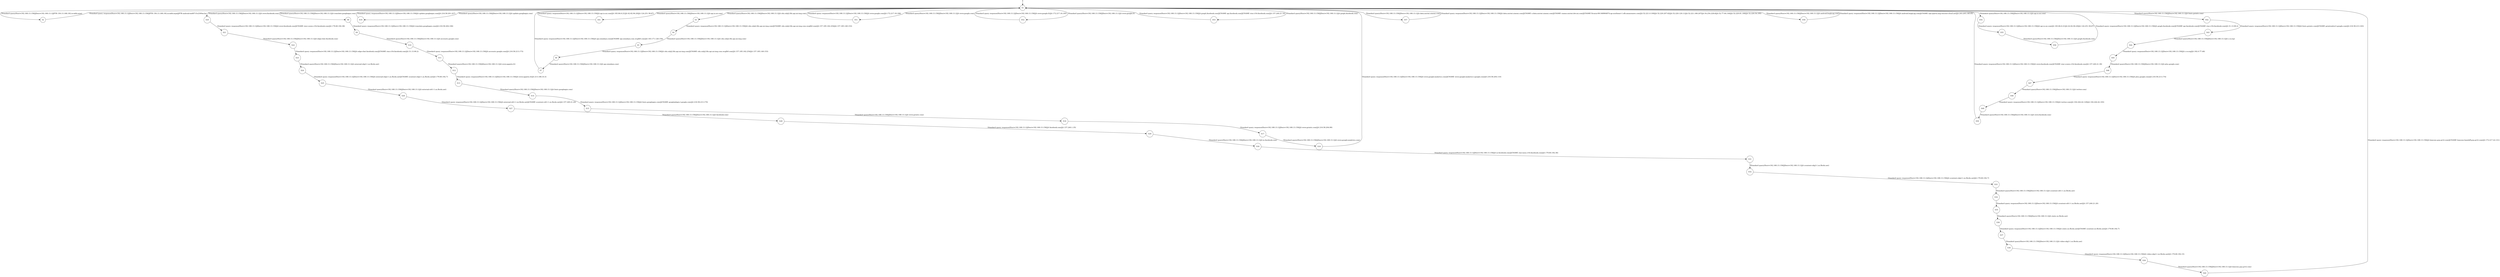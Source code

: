digraph LTS {
S00[shape=point]
S1[label=S1,shape=circle];
S2[label=S2,shape=circle];
S3[label=S3,shape=circle];
S4[label=S4,shape=circle];
S5[label=S5,shape=circle];
S6[label=S6,shape=circle];
S7[label=S7,shape=circle];
S8[label=S8,shape=circle];
S9[label=S9,shape=circle];
S10[label=S10,shape=circle];
S11[label=S11,shape=circle];
S12[label=S12,shape=circle];
S13[label=S13,shape=circle];
S14[label=S14,shape=circle];
S15[label=S15,shape=circle];
S16[label=S16,shape=circle];
S17[label=S17,shape=circle];
S18[label=S18,shape=circle];
S19[label=S19,shape=circle];
S20[label=S20,shape=circle];
S21[label=S21,shape=circle];
S22[label=S22,shape=circle];
S23[label=S23,shape=circle];
S24[label=S24,shape=circle];
S25[label=S25,shape=circle];
S26[label=S26,shape=circle];
S27[label=S27,shape=circle];
S28[label=S28,shape=circle];
S29[label=S29,shape=circle];
S30[label=S30,shape=circle];
S31[label=S31,shape=circle];
S32[label=S32,shape=circle];
S33[label=S33,shape=circle];
S34[label=S34,shape=circle];
S35[label=S35,shape=circle];
S36[label=S36,shape=circle];
S37[label=S37,shape=circle];
S38[label=S38,shape=circle];
S39[label=S39,shape=circle];
S40[label=S40,shape=circle];
S41[label=S41,shape=circle];
S42[label=S42,shape=circle];
S43[label=S43,shape=circle];
S44[label=S44,shape=circle];
S45[label=S45,shape=circle];
S46[label=S46,shape=circle];
S47[label=S47,shape=circle];
S48[label=S48,shape=circle];
S49[label=S49,shape=circle];
S50[label=S50,shape=circle];
S51[label=S51,shape=circle];
S52[label=S52,shape=circle];
S53[label=S53,shape=circle];
S54[label=S54,shape=circle];
S55[label=S55,shape=circle];
S56[label=S56,shape=circle];
S57[label=S57,shape=circle];
S58[label=S58,shape=circle];
S00 -> S1
S1 -> S2[label ="?Standard query(Host=192.168.13.156|||Dest=192.168.13.1|||PTR 156.13.168.192.in-addr.arpa)"];
S1 -> S3[label ="?Standard query(Host=192.168.13.156|||Dest=192.168.13.1|||A cdn.cnbj2.fds.api.mi-img.com)"];
S1 -> S8[label ="?Standard query(Host=192.168.13.156|||Dest=192.168.13.1|||A translate.googleapis.com)"];
S1 -> S19[label ="?Standard query(Host=192.168.13.156|||Dest=192.168.13.1|||A update.googleapis.com)"];
S1 -> S20[label ="?Standard query(Host=192.168.13.156|||Dest=192.168.13.1|||A www.facebook.com)"];
S1 -> S41[label ="?Standard query(Host=192.168.13.156|||Dest=192.168.13.1|||A api.io.mi.com)"];
S1 -> S42[label ="?Standard query(Host=192.168.13.156|||Dest=192.168.13.1|||A fonts.gstatic.com)"];
S1 -> S51[label ="?Standard query(Host=192.168.13.156|||Dest=192.168.13.1|||A www.google.com)"];
S1 -> S52[label ="?Standard query(Host=192.168.13.156|||Dest=192.168.13.1|||A www.google.fr)"];
S1 -> S53[label ="?Standard query(Host=192.168.13.156|||Dest=192.168.13.1|||A graph.facebook.com)"];
S1 -> S54[label ="?Standard query(Host=192.168.13.156|||Dest=192.168.13.1|||A api.io.mi.com)"];
S1 -> S57[label ="?Standard query(Host=192.168.13.156|||Dest=192.168.13.1|||A data.mistat.xiaomi.com)"];
S1 -> S58[label ="?Standard query(Host=192.168.13.156|||Dest=192.168.13.1|||A android.bugly.qq.com)"];
S2 -> S1[label ="!Standard query response(Host=192.168.13.1|||Dest=192.168.13.156|||PTR 156.13.168.192.in-addr.arpa|||PTR android-ea48715c2300ac2a)"];
S3 -> S4[label ="!Standard query response(Host=192.168.13.1|||Dest=192.168.13.156|||A cdn.cnbj2.fds.api.mi-img.com|||CNAME cdn.cnbj2.fds.api.mi-img.com.wsglb0.com|||A 157.185.162.254|||A 157.185.149.153)"];
S4 -> S5[label ="?Standard query(Host=192.168.13.156|||Dest=192.168.13.1|||A cdn.cnbj2.fds.api.mi-img.com)"];
S5 -> S6[label ="!Standard query response(Host=192.168.13.1|||Dest=192.168.13.156|||A cdn.cnbj2.fds.api.mi-img.com|||CNAME cdn.cnbj2.fds.api.mi-img.com.wsglb0.com|||A 157.185.162.254|||A 157.185.149.153)"];
S6 -> S7[label ="?Standard query(Host=192.168.13.156|||Dest=192.168.13.1|||A api.ximalaya.com)"];
S7 -> S1[label ="!Standard query response(Host=192.168.13.1|||Dest=192.168.13.156|||A api.ximalaya.com|||CNAME api.ximalaya.com.wsglb0.com|||A 163.171.128.150)"];
S8 -> S9[label ="!Standard query response(Host=192.168.13.1|||Dest=192.168.13.156|||A translate.googleapis.com|||A 216.58.204.106)"];
S9 -> S10[label ="?Standard query(Host=192.168.13.156|||Dest=192.168.13.1|||A accounts.google.com)"];
S10 -> S11[label ="!Standard query response(Host=192.168.13.1|||Dest=192.168.13.156|||A accounts.google.com|||A 216.58.213.173)"];
S11 -> S12[label ="?Standard query(Host=192.168.13.156|||Dest=192.168.13.1|||A www.agaetis.fr)"];
S12 -> S13[label ="!Standard query response(Host=192.168.13.1|||Dest=192.168.13.156|||A www.agaetis.fr|||A 213.186.33.3)"];
S13 -> S14[label ="?Standard query(Host=192.168.13.156|||Dest=192.168.13.1|||A fonts.googleapis.com)"];
S14 -> S15[label ="!Standard query response(Host=192.168.13.1|||Dest=192.168.13.156|||A fonts.googleapis.com|||CNAME googleadapis.l.google.com|||A 216.58.213.170)"];
S15 -> S16[label ="?Standard query(Host=192.168.13.156|||Dest=192.168.13.1|||A www.gstatic.com)"];
S16 -> S17[label ="!Standard query response(Host=192.168.13.1|||Dest=192.168.13.156|||A www.gstatic.com|||A 216.58.204.99)"];
S17 -> S18[label ="?Standard query(Host=192.168.13.156|||Dest=192.168.13.1|||A www.google-analytics.com)"];
S18 -> S1[label ="!Standard query response(Host=192.168.13.1|||Dest=192.168.13.156|||A www.google-analytics.com|||CNAME www-google-analytics.l.google.com|||A 216.58.204.110)"];
S19 -> S1[label ="!Standard query response(Host=192.168.13.1|||Dest=192.168.13.156|||A update.googleapis.com|||A 216.58.201.227)"];
S20 -> S21[label ="!Standard query response(Host=192.168.13.1|||Dest=192.168.13.156|||A www.facebook.com|||CNAME star-z-mini.c10r.facebook.com|||A 179.60.192.38)"];
S21 -> S22[label ="?Standard query(Host=192.168.13.156|||Dest=192.168.13.1|||A edge-chat.facebook.com)"];
S22 -> S23[label ="!Standard query response(Host=192.168.13.1|||Dest=192.168.13.156|||A edge-chat.facebook.com|||CNAME star.c10r.facebook.com|||A 31.13.90.2)"];
S23 -> S24[label ="?Standard query(Host=192.168.13.156|||Dest=192.168.13.1|||A external-cdg2-1.xx.fbcdn.net)"];
S24 -> S25[label ="!Standard query response(Host=192.168.13.1|||Dest=192.168.13.156|||A external-cdg2-1.xx.fbcdn.net|||CNAME scontent-cdg2-1.xx.fbcdn.net|||A 179.60.192.7)"];
S25 -> S26[label ="?Standard query(Host=192.168.13.156|||Dest=192.168.13.1|||A external-cdt1-1.xx.fbcdn.net)"];
S26 -> S27[label ="!Standard query response(Host=192.168.13.1|||Dest=192.168.13.156|||A external-cdt1-1.xx.fbcdn.net|||CNAME scontent-cdt1-1.xx.fbcdn.net|||A 157.240.21.20)"];
S27 -> S28[label ="?Standard query(Host=192.168.13.156|||Dest=192.168.13.1|||A facebook.com)"];
S28 -> S29[label ="!Standard query response(Host=192.168.13.1|||Dest=192.168.13.156|||A facebook.com|||A 157.240.1.35)"];
S29 -> S30[label ="?Standard query(Host=192.168.13.156|||Dest=192.168.13.1|||A m.facebook.com)"];
S30 -> S31[label ="!Standard query response(Host=192.168.13.1|||Dest=192.168.13.156|||A m.facebook.com|||CNAME star-mini.c10r.facebook.com|||A 179.60.192.36)"];
S31 -> S32[label ="?Standard query(Host=192.168.13.156|||Dest=192.168.13.1|||A scontent-cdg2-1.xx.fbcdn.net)"];
S32 -> S33[label ="!Standard query response(Host=192.168.13.1|||Dest=192.168.13.156|||A scontent-cdg2-1.xx.fbcdn.net|||A 179.60.192.7)"];
S33 -> S34[label ="?Standard query(Host=192.168.13.156|||Dest=192.168.13.1|||A scontent-cdt1-1.xx.fbcdn.net)"];
S34 -> S35[label ="!Standard query response(Host=192.168.13.1|||Dest=192.168.13.156|||A scontent-cdt1-1.xx.fbcdn.net|||A 157.240.21.20)"];
S35 -> S36[label ="?Standard query(Host=192.168.13.156|||Dest=192.168.13.1|||A static.xx.fbcdn.net)"];
S36 -> S37[label ="!Standard query response(Host=192.168.13.1|||Dest=192.168.13.156|||A static.xx.fbcdn.net|||CNAME scontent.xx.fbcdn.net|||A 179.60.192.7)"];
S37 -> S38[label ="?Standard query(Host=192.168.13.156|||Dest=192.168.13.1|||A video-cdg2-1.xx.fbcdn.net)"];
S38 -> S39[label ="!Standard query response(Host=192.168.13.1|||Dest=192.168.13.156|||A video-cdg2-1.xx.fbcdn.net|||A 179.60.192.15)"];
S39 -> S40[label ="?Standard query(Host=192.168.13.156|||Dest=192.168.13.1|||A beacons.gcp.gvt2.com)"];
S40 -> S1[label ="!Standard query response(Host=192.168.13.1|||Dest=192.168.13.156|||A beacons.gcp.gvt2.com|||CNAME beacons-handoff.gcp.gvt2.com|||A 172.217.22.131)"];
S41 -> S1[label ="!Standard query response(Host=192.168.13.1|||Dest=192.168.13.156|||A api.io.mi.com|||A 183.84.6.21|||A 42.62.94.20|||A 124.251.58.87)"];
S42 -> S43[label ="!Standard query response(Host=192.168.13.1|||Dest=192.168.13.156|||A fonts.gstatic.com|||CNAME gstaticadssl.l.google.com|||A 216.58.213.163)"];
S43 -> S44[label ="?Standard query(Host=192.168.13.156|||Dest=192.168.13.1|||A s.w.org)"];
S44 -> S45[label ="!Standard query response(Host=192.168.13.1|||Dest=192.168.13.156|||A s.w.org|||A 192.0.77.48)"];
S45 -> S46[label ="?Standard query(Host=192.168.13.156|||Dest=192.168.13.1|||A plus.google.com)"];
S46 -> S47[label ="!Standard query response(Host=192.168.13.1|||Dest=192.168.13.156|||A plus.google.com|||A 216.58.213.174)"];
S47 -> S48[label ="?Standard query(Host=192.168.13.156|||Dest=192.168.13.1|||A twitter.com)"];
S48 -> S49[label ="!Standard query response(Host=192.168.13.1|||Dest=192.168.13.156|||A twitter.com|||A 104.244.42.129|||A 104.244.42.193)"];
S49 -> S50[label ="?Standard query(Host=192.168.13.156|||Dest=192.168.13.1|||A www.facebook.com)"];
S50 -> S1[label ="!Standard query response(Host=192.168.13.1|||Dest=192.168.13.156|||A www.facebook.com|||CNAME star-z-mini.c10r.facebook.com|||A 157.240.21.39)"];
S51 -> S1[label ="!Standard query response(Host=192.168.13.1|||Dest=192.168.13.156|||A www.google.com|||A 172.217.18.196)"];
S52 -> S1[label ="!Standard query response(Host=192.168.13.1|||Dest=192.168.13.156|||A www.google.fr|||A 172.217.18.195)"];
S53 -> S1[label ="!Standard query response(Host=192.168.13.1|||Dest=192.168.13.156|||A graph.facebook.com|||CNAME api.facebook.com|||CNAME star.c10r.facebook.com|||A 157.240.21.16)"];
S54 -> S55[label ="!Standard query response(Host=192.168.13.1|||Dest=192.168.13.156|||A api.io.mi.com|||A 183.84.6.21|||A 42.62.94.20|||A 124.251.58.87)"];
S55 -> S56[label ="?Standard query(Host=192.168.13.156|||Dest=192.168.13.1|||A graph.facebook.com)"];
S56 -> S1[label ="!Standard query response(Host=192.168.13.1|||Dest=192.168.13.156|||A graph.facebook.com|||CNAME api.facebook.com|||CNAME star.c10r.facebook.com|||A 31.13.90.2)"];
S57 -> S1[label ="!Standard query response(Host=192.168.13.1|||Dest=192.168.13.156|||A data.mistat.xiaomi.com|||CNAME o.data.mistat.xiaomi.com|||CNAME cname.mistat.dev.mi.com|||CNAME lb-miui-08-348964874.ap-southeast-1.elb.amazonaws.com|||A 52.221.0.100|||A 52.220.207.62|||A 52.220.120.11|||A 52.221.168.207|||A 54.254.228.6|||A 52.77.64.144|||A 52.220.81.180|||A 52.220.54.195)"];
S58 -> S1[label ="!Standard query response(Host=192.168.13.1|||Dest=192.168.13.156|||A android.bugly.qq.com|||CNAME rqd.sparta.mig.tencent-cloud.net|||A 203.205.146.45)"];
}

